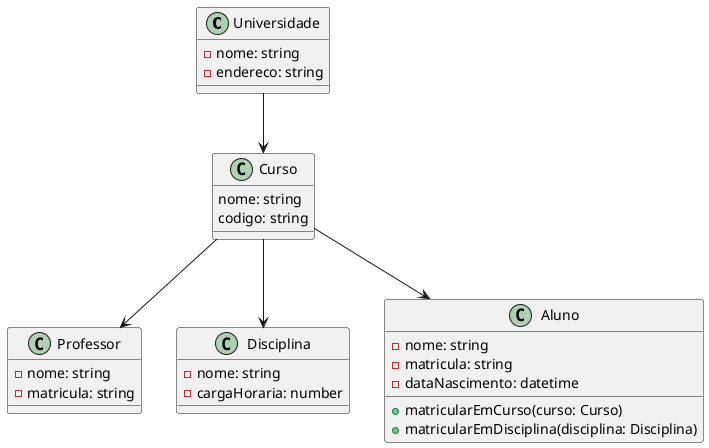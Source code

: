 @startuml

class Universidade {
  - nome: string
  - endereco: string
}

class Curso {
  nome: string
  codigo: string
}

class Professor {
  - nome: string
  - matricula: string
}

class Disciplina {
  - nome: string
  - cargaHoraria: number
}

class Aluno {
  - nome: string
  - matricula: string
  - dataNascimento: datetime
  
  + matricularEmCurso(curso: Curso)
  + matricularEmDisciplina(disciplina: Disciplina)
}

Universidade --> Curso
Curso --> Professor
Curso --> Disciplina
Curso --> Aluno

@enduml
